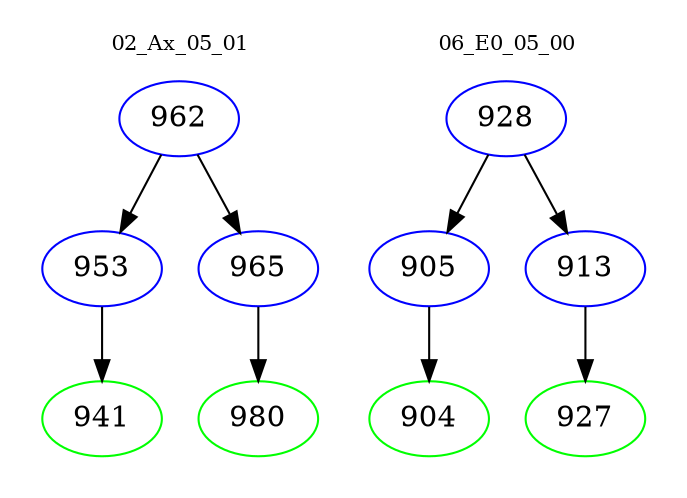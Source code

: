 digraph{
subgraph cluster_0 {
color = white
label = "02_Ax_05_01";
fontsize=10;
T0_962 [label="962", color="blue"]
T0_962 -> T0_953 [color="black"]
T0_953 [label="953", color="blue"]
T0_953 -> T0_941 [color="black"]
T0_941 [label="941", color="green"]
T0_962 -> T0_965 [color="black"]
T0_965 [label="965", color="blue"]
T0_965 -> T0_980 [color="black"]
T0_980 [label="980", color="green"]
}
subgraph cluster_1 {
color = white
label = "06_E0_05_00";
fontsize=10;
T1_928 [label="928", color="blue"]
T1_928 -> T1_905 [color="black"]
T1_905 [label="905", color="blue"]
T1_905 -> T1_904 [color="black"]
T1_904 [label="904", color="green"]
T1_928 -> T1_913 [color="black"]
T1_913 [label="913", color="blue"]
T1_913 -> T1_927 [color="black"]
T1_927 [label="927", color="green"]
}
}
